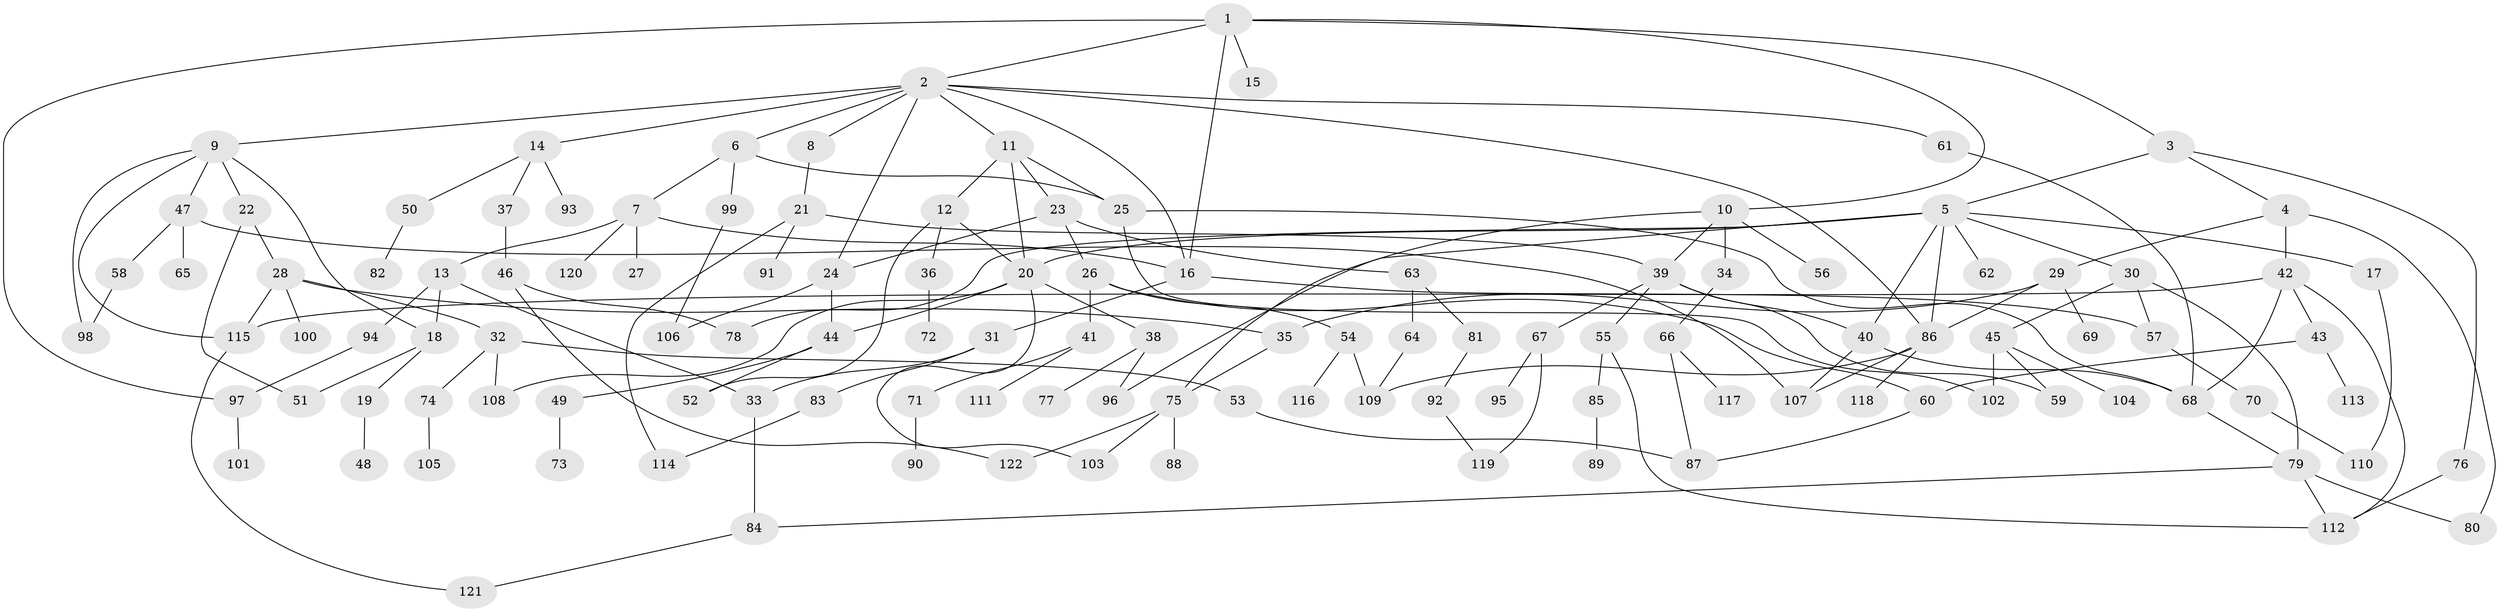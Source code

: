 // Generated by graph-tools (version 1.1) at 2025/10/02/27/25 16:10:52]
// undirected, 122 vertices, 171 edges
graph export_dot {
graph [start="1"]
  node [color=gray90,style=filled];
  1;
  2;
  3;
  4;
  5;
  6;
  7;
  8;
  9;
  10;
  11;
  12;
  13;
  14;
  15;
  16;
  17;
  18;
  19;
  20;
  21;
  22;
  23;
  24;
  25;
  26;
  27;
  28;
  29;
  30;
  31;
  32;
  33;
  34;
  35;
  36;
  37;
  38;
  39;
  40;
  41;
  42;
  43;
  44;
  45;
  46;
  47;
  48;
  49;
  50;
  51;
  52;
  53;
  54;
  55;
  56;
  57;
  58;
  59;
  60;
  61;
  62;
  63;
  64;
  65;
  66;
  67;
  68;
  69;
  70;
  71;
  72;
  73;
  74;
  75;
  76;
  77;
  78;
  79;
  80;
  81;
  82;
  83;
  84;
  85;
  86;
  87;
  88;
  89;
  90;
  91;
  92;
  93;
  94;
  95;
  96;
  97;
  98;
  99;
  100;
  101;
  102;
  103;
  104;
  105;
  106;
  107;
  108;
  109;
  110;
  111;
  112;
  113;
  114;
  115;
  116;
  117;
  118;
  119;
  120;
  121;
  122;
  1 -- 2;
  1 -- 3;
  1 -- 10;
  1 -- 15;
  1 -- 97;
  1 -- 16;
  2 -- 6;
  2 -- 8;
  2 -- 9;
  2 -- 11;
  2 -- 14;
  2 -- 16;
  2 -- 61;
  2 -- 24;
  2 -- 86;
  3 -- 4;
  3 -- 5;
  3 -- 76;
  4 -- 29;
  4 -- 42;
  4 -- 80;
  5 -- 17;
  5 -- 30;
  5 -- 40;
  5 -- 62;
  5 -- 78;
  5 -- 86;
  5 -- 96;
  5 -- 20;
  6 -- 7;
  6 -- 25;
  6 -- 99;
  7 -- 13;
  7 -- 27;
  7 -- 120;
  7 -- 16;
  8 -- 21;
  9 -- 22;
  9 -- 47;
  9 -- 115;
  9 -- 18;
  9 -- 98;
  10 -- 34;
  10 -- 56;
  10 -- 39;
  10 -- 75;
  11 -- 12;
  11 -- 23;
  11 -- 20;
  11 -- 25;
  12 -- 20;
  12 -- 36;
  12 -- 52;
  13 -- 18;
  13 -- 94;
  13 -- 33;
  14 -- 37;
  14 -- 50;
  14 -- 93;
  16 -- 31;
  16 -- 57;
  17 -- 110;
  18 -- 19;
  18 -- 51;
  19 -- 48;
  20 -- 38;
  20 -- 44;
  20 -- 103;
  20 -- 108;
  21 -- 39;
  21 -- 91;
  21 -- 114;
  22 -- 28;
  22 -- 51;
  23 -- 24;
  23 -- 26;
  23 -- 63;
  24 -- 106;
  24 -- 44;
  25 -- 68;
  25 -- 102;
  26 -- 41;
  26 -- 54;
  26 -- 60;
  28 -- 32;
  28 -- 35;
  28 -- 100;
  28 -- 115;
  29 -- 69;
  29 -- 86;
  29 -- 35;
  30 -- 45;
  30 -- 57;
  30 -- 79;
  31 -- 33;
  31 -- 83;
  32 -- 53;
  32 -- 74;
  32 -- 108;
  33 -- 84;
  34 -- 66;
  35 -- 75;
  36 -- 72;
  37 -- 46;
  38 -- 77;
  38 -- 96;
  39 -- 55;
  39 -- 67;
  39 -- 59;
  39 -- 40;
  40 -- 107;
  40 -- 68;
  41 -- 71;
  41 -- 111;
  42 -- 43;
  42 -- 112;
  42 -- 115;
  42 -- 68;
  43 -- 113;
  43 -- 60;
  44 -- 49;
  44 -- 52;
  45 -- 59;
  45 -- 102;
  45 -- 104;
  46 -- 122;
  46 -- 78;
  47 -- 58;
  47 -- 65;
  47 -- 107;
  49 -- 73;
  50 -- 82;
  53 -- 87;
  54 -- 116;
  54 -- 109;
  55 -- 85;
  55 -- 112;
  57 -- 70;
  58 -- 98;
  60 -- 87;
  61 -- 68;
  63 -- 64;
  63 -- 81;
  64 -- 109;
  66 -- 117;
  66 -- 87;
  67 -- 95;
  67 -- 119;
  68 -- 79;
  70 -- 110;
  71 -- 90;
  74 -- 105;
  75 -- 88;
  75 -- 103;
  75 -- 122;
  76 -- 112;
  79 -- 84;
  79 -- 112;
  79 -- 80;
  81 -- 92;
  83 -- 114;
  84 -- 121;
  85 -- 89;
  86 -- 109;
  86 -- 118;
  86 -- 107;
  92 -- 119;
  94 -- 97;
  97 -- 101;
  99 -- 106;
  115 -- 121;
}
